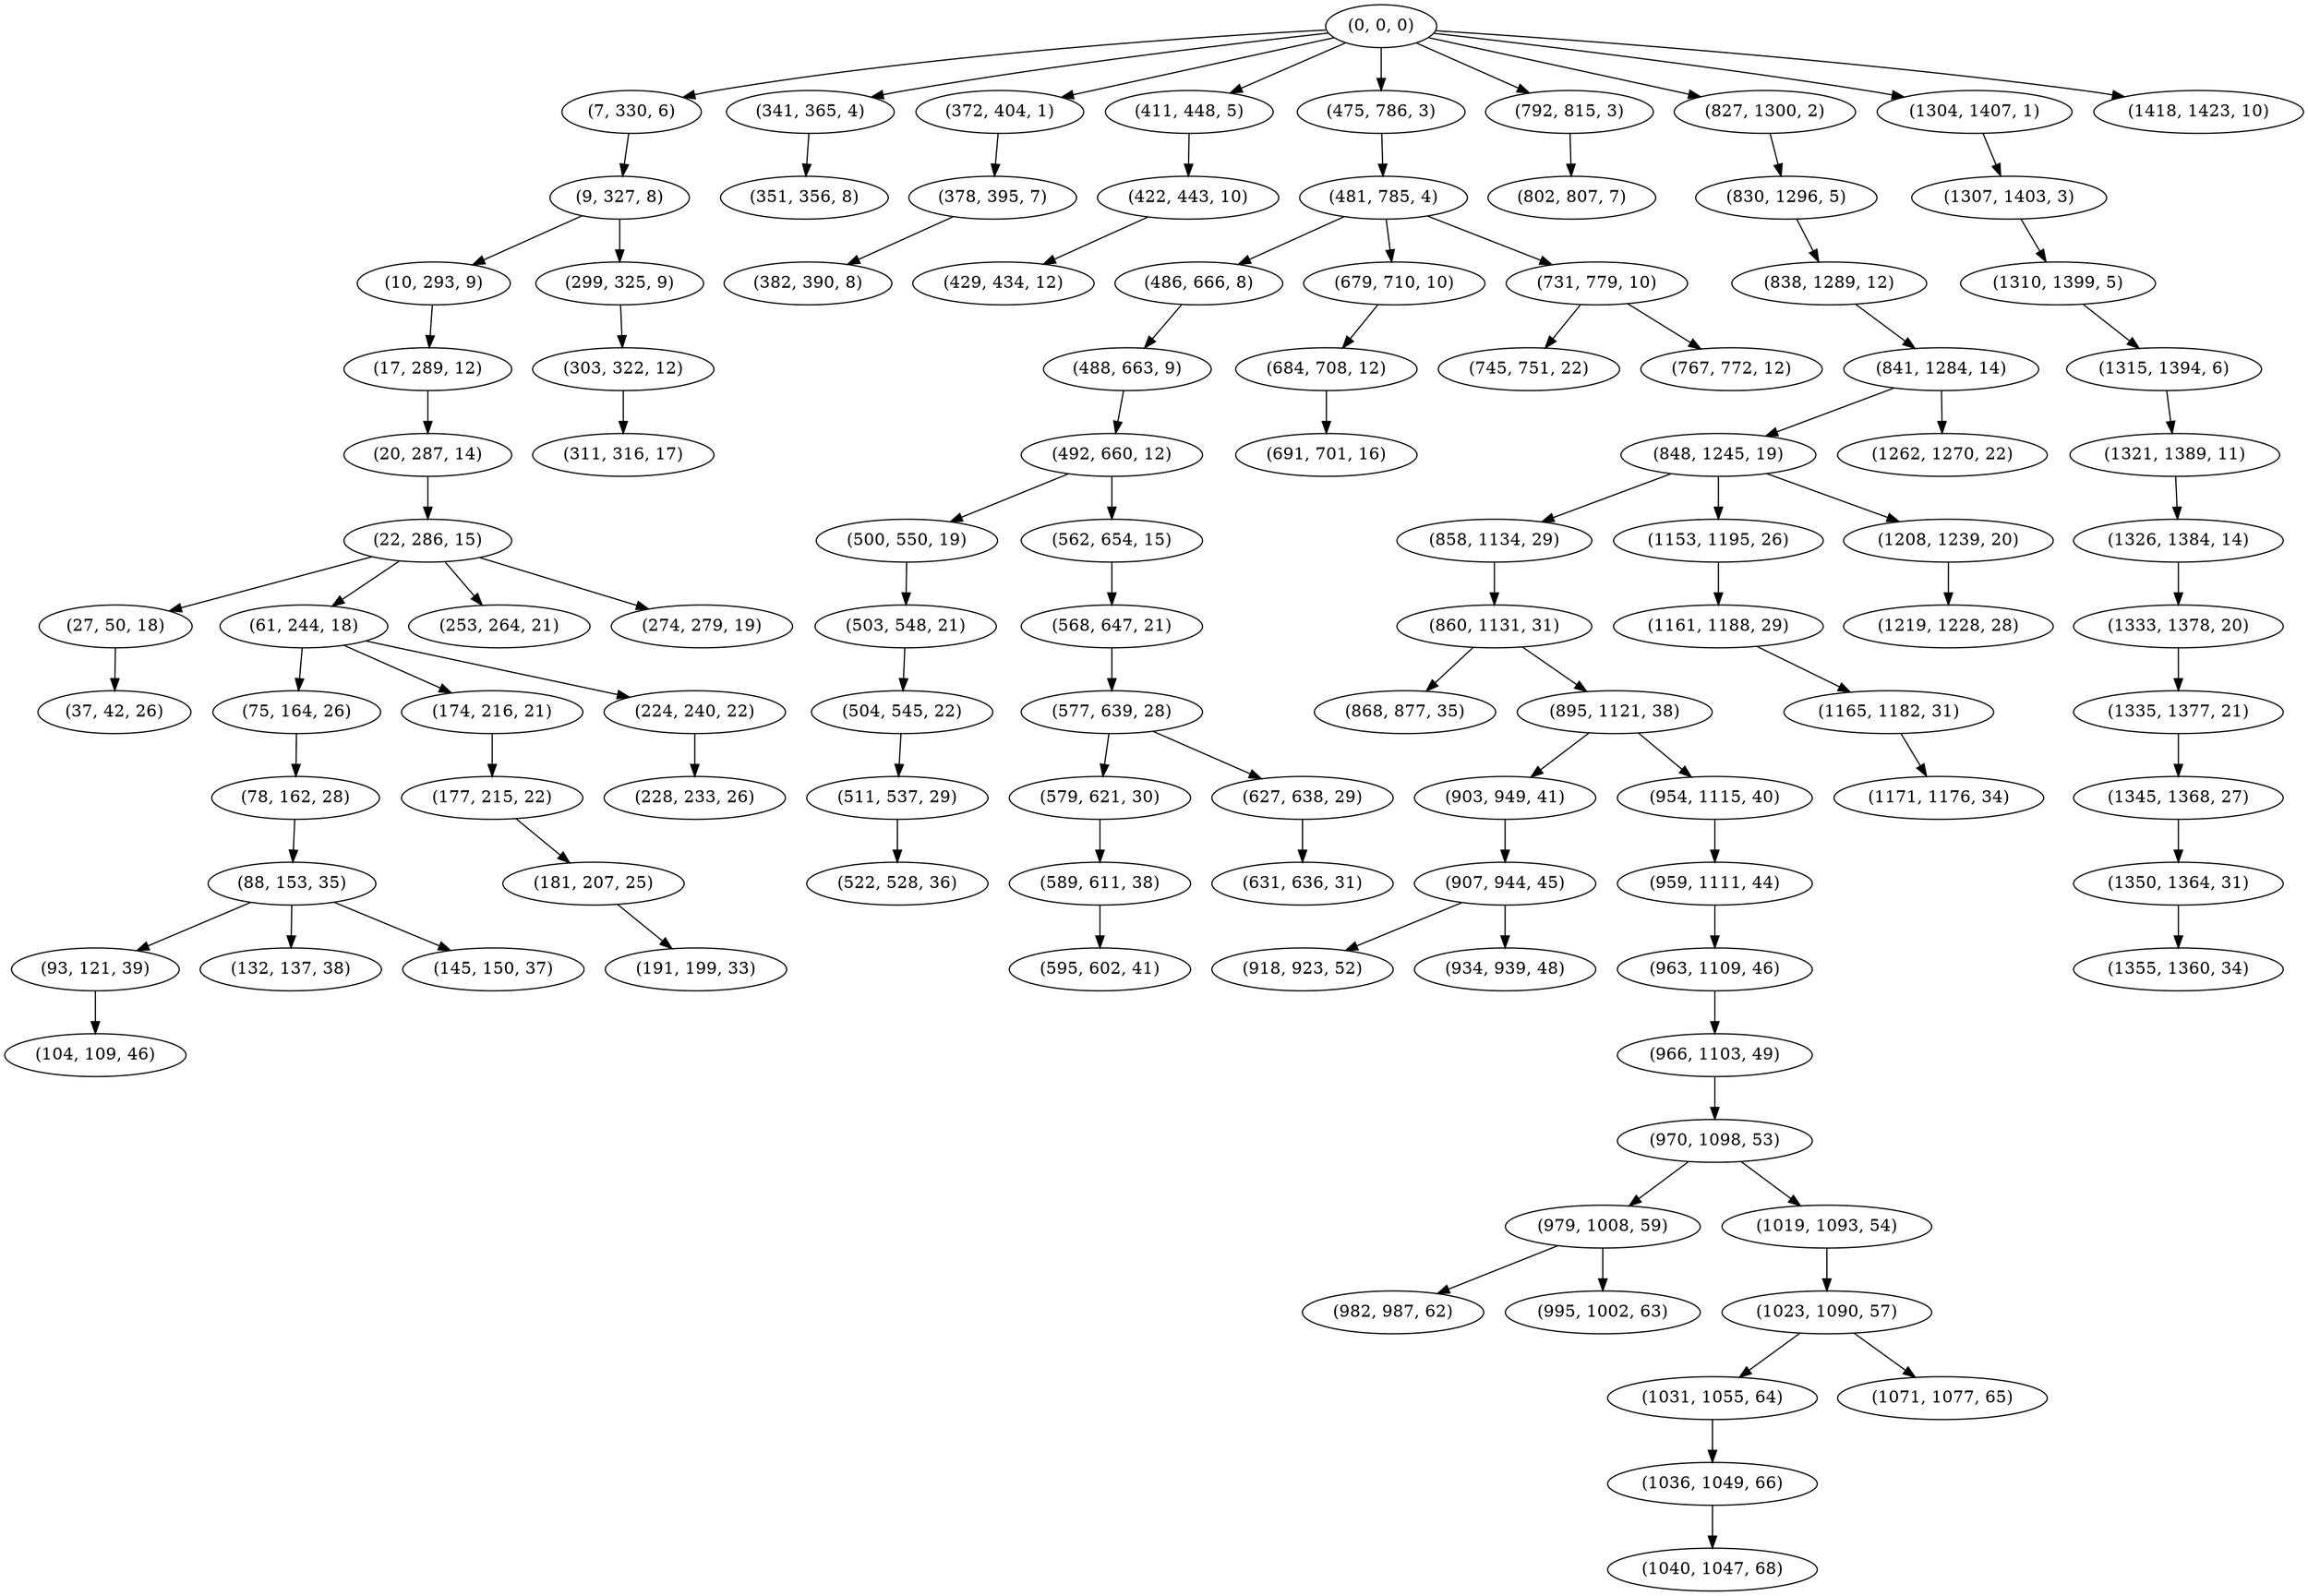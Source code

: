 digraph tree {
    "(0, 0, 0)";
    "(7, 330, 6)";
    "(9, 327, 8)";
    "(10, 293, 9)";
    "(17, 289, 12)";
    "(20, 287, 14)";
    "(22, 286, 15)";
    "(27, 50, 18)";
    "(37, 42, 26)";
    "(61, 244, 18)";
    "(75, 164, 26)";
    "(78, 162, 28)";
    "(88, 153, 35)";
    "(93, 121, 39)";
    "(104, 109, 46)";
    "(132, 137, 38)";
    "(145, 150, 37)";
    "(174, 216, 21)";
    "(177, 215, 22)";
    "(181, 207, 25)";
    "(191, 199, 33)";
    "(224, 240, 22)";
    "(228, 233, 26)";
    "(253, 264, 21)";
    "(274, 279, 19)";
    "(299, 325, 9)";
    "(303, 322, 12)";
    "(311, 316, 17)";
    "(341, 365, 4)";
    "(351, 356, 8)";
    "(372, 404, 1)";
    "(378, 395, 7)";
    "(382, 390, 8)";
    "(411, 448, 5)";
    "(422, 443, 10)";
    "(429, 434, 12)";
    "(475, 786, 3)";
    "(481, 785, 4)";
    "(486, 666, 8)";
    "(488, 663, 9)";
    "(492, 660, 12)";
    "(500, 550, 19)";
    "(503, 548, 21)";
    "(504, 545, 22)";
    "(511, 537, 29)";
    "(522, 528, 36)";
    "(562, 654, 15)";
    "(568, 647, 21)";
    "(577, 639, 28)";
    "(579, 621, 30)";
    "(589, 611, 38)";
    "(595, 602, 41)";
    "(627, 638, 29)";
    "(631, 636, 31)";
    "(679, 710, 10)";
    "(684, 708, 12)";
    "(691, 701, 16)";
    "(731, 779, 10)";
    "(745, 751, 22)";
    "(767, 772, 12)";
    "(792, 815, 3)";
    "(802, 807, 7)";
    "(827, 1300, 2)";
    "(830, 1296, 5)";
    "(838, 1289, 12)";
    "(841, 1284, 14)";
    "(848, 1245, 19)";
    "(858, 1134, 29)";
    "(860, 1131, 31)";
    "(868, 877, 35)";
    "(895, 1121, 38)";
    "(903, 949, 41)";
    "(907, 944, 45)";
    "(918, 923, 52)";
    "(934, 939, 48)";
    "(954, 1115, 40)";
    "(959, 1111, 44)";
    "(963, 1109, 46)";
    "(966, 1103, 49)";
    "(970, 1098, 53)";
    "(979, 1008, 59)";
    "(982, 987, 62)";
    "(995, 1002, 63)";
    "(1019, 1093, 54)";
    "(1023, 1090, 57)";
    "(1031, 1055, 64)";
    "(1036, 1049, 66)";
    "(1040, 1047, 68)";
    "(1071, 1077, 65)";
    "(1153, 1195, 26)";
    "(1161, 1188, 29)";
    "(1165, 1182, 31)";
    "(1171, 1176, 34)";
    "(1208, 1239, 20)";
    "(1219, 1228, 28)";
    "(1262, 1270, 22)";
    "(1304, 1407, 1)";
    "(1307, 1403, 3)";
    "(1310, 1399, 5)";
    "(1315, 1394, 6)";
    "(1321, 1389, 11)";
    "(1326, 1384, 14)";
    "(1333, 1378, 20)";
    "(1335, 1377, 21)";
    "(1345, 1368, 27)";
    "(1350, 1364, 31)";
    "(1355, 1360, 34)";
    "(1418, 1423, 10)";
    "(0, 0, 0)" -> "(7, 330, 6)";
    "(0, 0, 0)" -> "(341, 365, 4)";
    "(0, 0, 0)" -> "(372, 404, 1)";
    "(0, 0, 0)" -> "(411, 448, 5)";
    "(0, 0, 0)" -> "(475, 786, 3)";
    "(0, 0, 0)" -> "(792, 815, 3)";
    "(0, 0, 0)" -> "(827, 1300, 2)";
    "(0, 0, 0)" -> "(1304, 1407, 1)";
    "(0, 0, 0)" -> "(1418, 1423, 10)";
    "(7, 330, 6)" -> "(9, 327, 8)";
    "(9, 327, 8)" -> "(10, 293, 9)";
    "(9, 327, 8)" -> "(299, 325, 9)";
    "(10, 293, 9)" -> "(17, 289, 12)";
    "(17, 289, 12)" -> "(20, 287, 14)";
    "(20, 287, 14)" -> "(22, 286, 15)";
    "(22, 286, 15)" -> "(27, 50, 18)";
    "(22, 286, 15)" -> "(61, 244, 18)";
    "(22, 286, 15)" -> "(253, 264, 21)";
    "(22, 286, 15)" -> "(274, 279, 19)";
    "(27, 50, 18)" -> "(37, 42, 26)";
    "(61, 244, 18)" -> "(75, 164, 26)";
    "(61, 244, 18)" -> "(174, 216, 21)";
    "(61, 244, 18)" -> "(224, 240, 22)";
    "(75, 164, 26)" -> "(78, 162, 28)";
    "(78, 162, 28)" -> "(88, 153, 35)";
    "(88, 153, 35)" -> "(93, 121, 39)";
    "(88, 153, 35)" -> "(132, 137, 38)";
    "(88, 153, 35)" -> "(145, 150, 37)";
    "(93, 121, 39)" -> "(104, 109, 46)";
    "(174, 216, 21)" -> "(177, 215, 22)";
    "(177, 215, 22)" -> "(181, 207, 25)";
    "(181, 207, 25)" -> "(191, 199, 33)";
    "(224, 240, 22)" -> "(228, 233, 26)";
    "(299, 325, 9)" -> "(303, 322, 12)";
    "(303, 322, 12)" -> "(311, 316, 17)";
    "(341, 365, 4)" -> "(351, 356, 8)";
    "(372, 404, 1)" -> "(378, 395, 7)";
    "(378, 395, 7)" -> "(382, 390, 8)";
    "(411, 448, 5)" -> "(422, 443, 10)";
    "(422, 443, 10)" -> "(429, 434, 12)";
    "(475, 786, 3)" -> "(481, 785, 4)";
    "(481, 785, 4)" -> "(486, 666, 8)";
    "(481, 785, 4)" -> "(679, 710, 10)";
    "(481, 785, 4)" -> "(731, 779, 10)";
    "(486, 666, 8)" -> "(488, 663, 9)";
    "(488, 663, 9)" -> "(492, 660, 12)";
    "(492, 660, 12)" -> "(500, 550, 19)";
    "(492, 660, 12)" -> "(562, 654, 15)";
    "(500, 550, 19)" -> "(503, 548, 21)";
    "(503, 548, 21)" -> "(504, 545, 22)";
    "(504, 545, 22)" -> "(511, 537, 29)";
    "(511, 537, 29)" -> "(522, 528, 36)";
    "(562, 654, 15)" -> "(568, 647, 21)";
    "(568, 647, 21)" -> "(577, 639, 28)";
    "(577, 639, 28)" -> "(579, 621, 30)";
    "(577, 639, 28)" -> "(627, 638, 29)";
    "(579, 621, 30)" -> "(589, 611, 38)";
    "(589, 611, 38)" -> "(595, 602, 41)";
    "(627, 638, 29)" -> "(631, 636, 31)";
    "(679, 710, 10)" -> "(684, 708, 12)";
    "(684, 708, 12)" -> "(691, 701, 16)";
    "(731, 779, 10)" -> "(745, 751, 22)";
    "(731, 779, 10)" -> "(767, 772, 12)";
    "(792, 815, 3)" -> "(802, 807, 7)";
    "(827, 1300, 2)" -> "(830, 1296, 5)";
    "(830, 1296, 5)" -> "(838, 1289, 12)";
    "(838, 1289, 12)" -> "(841, 1284, 14)";
    "(841, 1284, 14)" -> "(848, 1245, 19)";
    "(841, 1284, 14)" -> "(1262, 1270, 22)";
    "(848, 1245, 19)" -> "(858, 1134, 29)";
    "(848, 1245, 19)" -> "(1153, 1195, 26)";
    "(848, 1245, 19)" -> "(1208, 1239, 20)";
    "(858, 1134, 29)" -> "(860, 1131, 31)";
    "(860, 1131, 31)" -> "(868, 877, 35)";
    "(860, 1131, 31)" -> "(895, 1121, 38)";
    "(895, 1121, 38)" -> "(903, 949, 41)";
    "(895, 1121, 38)" -> "(954, 1115, 40)";
    "(903, 949, 41)" -> "(907, 944, 45)";
    "(907, 944, 45)" -> "(918, 923, 52)";
    "(907, 944, 45)" -> "(934, 939, 48)";
    "(954, 1115, 40)" -> "(959, 1111, 44)";
    "(959, 1111, 44)" -> "(963, 1109, 46)";
    "(963, 1109, 46)" -> "(966, 1103, 49)";
    "(966, 1103, 49)" -> "(970, 1098, 53)";
    "(970, 1098, 53)" -> "(979, 1008, 59)";
    "(970, 1098, 53)" -> "(1019, 1093, 54)";
    "(979, 1008, 59)" -> "(982, 987, 62)";
    "(979, 1008, 59)" -> "(995, 1002, 63)";
    "(1019, 1093, 54)" -> "(1023, 1090, 57)";
    "(1023, 1090, 57)" -> "(1031, 1055, 64)";
    "(1023, 1090, 57)" -> "(1071, 1077, 65)";
    "(1031, 1055, 64)" -> "(1036, 1049, 66)";
    "(1036, 1049, 66)" -> "(1040, 1047, 68)";
    "(1153, 1195, 26)" -> "(1161, 1188, 29)";
    "(1161, 1188, 29)" -> "(1165, 1182, 31)";
    "(1165, 1182, 31)" -> "(1171, 1176, 34)";
    "(1208, 1239, 20)" -> "(1219, 1228, 28)";
    "(1304, 1407, 1)" -> "(1307, 1403, 3)";
    "(1307, 1403, 3)" -> "(1310, 1399, 5)";
    "(1310, 1399, 5)" -> "(1315, 1394, 6)";
    "(1315, 1394, 6)" -> "(1321, 1389, 11)";
    "(1321, 1389, 11)" -> "(1326, 1384, 14)";
    "(1326, 1384, 14)" -> "(1333, 1378, 20)";
    "(1333, 1378, 20)" -> "(1335, 1377, 21)";
    "(1335, 1377, 21)" -> "(1345, 1368, 27)";
    "(1345, 1368, 27)" -> "(1350, 1364, 31)";
    "(1350, 1364, 31)" -> "(1355, 1360, 34)";
}
